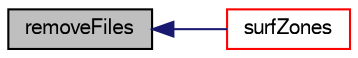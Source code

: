 digraph "removeFiles"
{
  bgcolor="transparent";
  edge [fontname="FreeSans",fontsize="10",labelfontname="FreeSans",labelfontsize="10"];
  node [fontname="FreeSans",fontsize="10",shape=record];
  rankdir="LR";
  Node2954 [label="removeFiles",height=0.2,width=0.4,color="black", fillcolor="grey75", style="filled", fontcolor="black"];
  Node2954 -> Node2955 [dir="back",color="midnightblue",fontsize="10",style="solid",fontname="FreeSans"];
  Node2955 [label="surfZones",height=0.2,width=0.4,color="red",URL="$a29702.html#ac9d5ad1a3400361b0cf661628bd78549",tooltip="Return surface zones. "];
}
